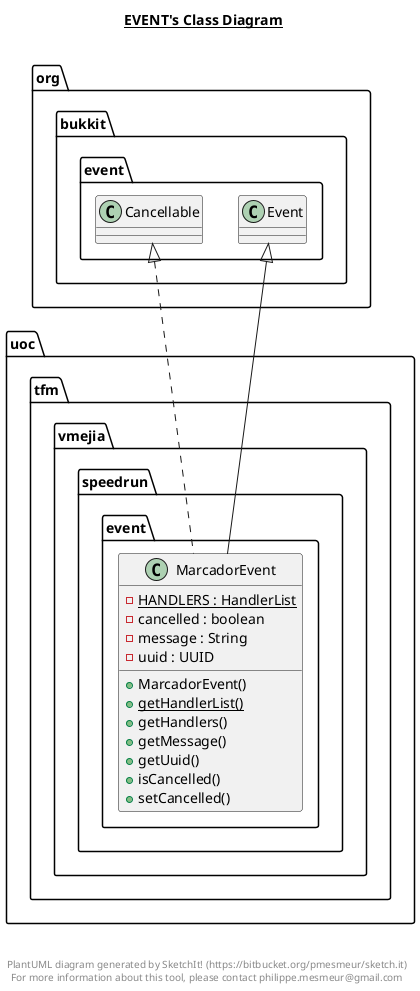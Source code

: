 @startuml

title __EVENT's Class Diagram__\n

  namespace uoc.tfm.vmejia.speedrun {
    namespace event {
      class uoc.tfm.vmejia.speedrun.event.MarcadorEvent {
          {static} - HANDLERS : HandlerList
          - cancelled : boolean
          - message : String
          - uuid : UUID
          + MarcadorEvent()
          {static} + getHandlerList()
          + getHandlers()
          + getMessage()
          + getUuid()
          + isCancelled()
          + setCancelled()
      }
    }
  }
  

  uoc.tfm.vmejia.speedrun.event.MarcadorEvent .up.|> org.bukkit.event.Cancellable
  uoc.tfm.vmejia.speedrun.event.MarcadorEvent -up-|> org.bukkit.event.Event


right footer


PlantUML diagram generated by SketchIt! (https://bitbucket.org/pmesmeur/sketch.it)
For more information about this tool, please contact philippe.mesmeur@gmail.com
endfooter

@enduml
